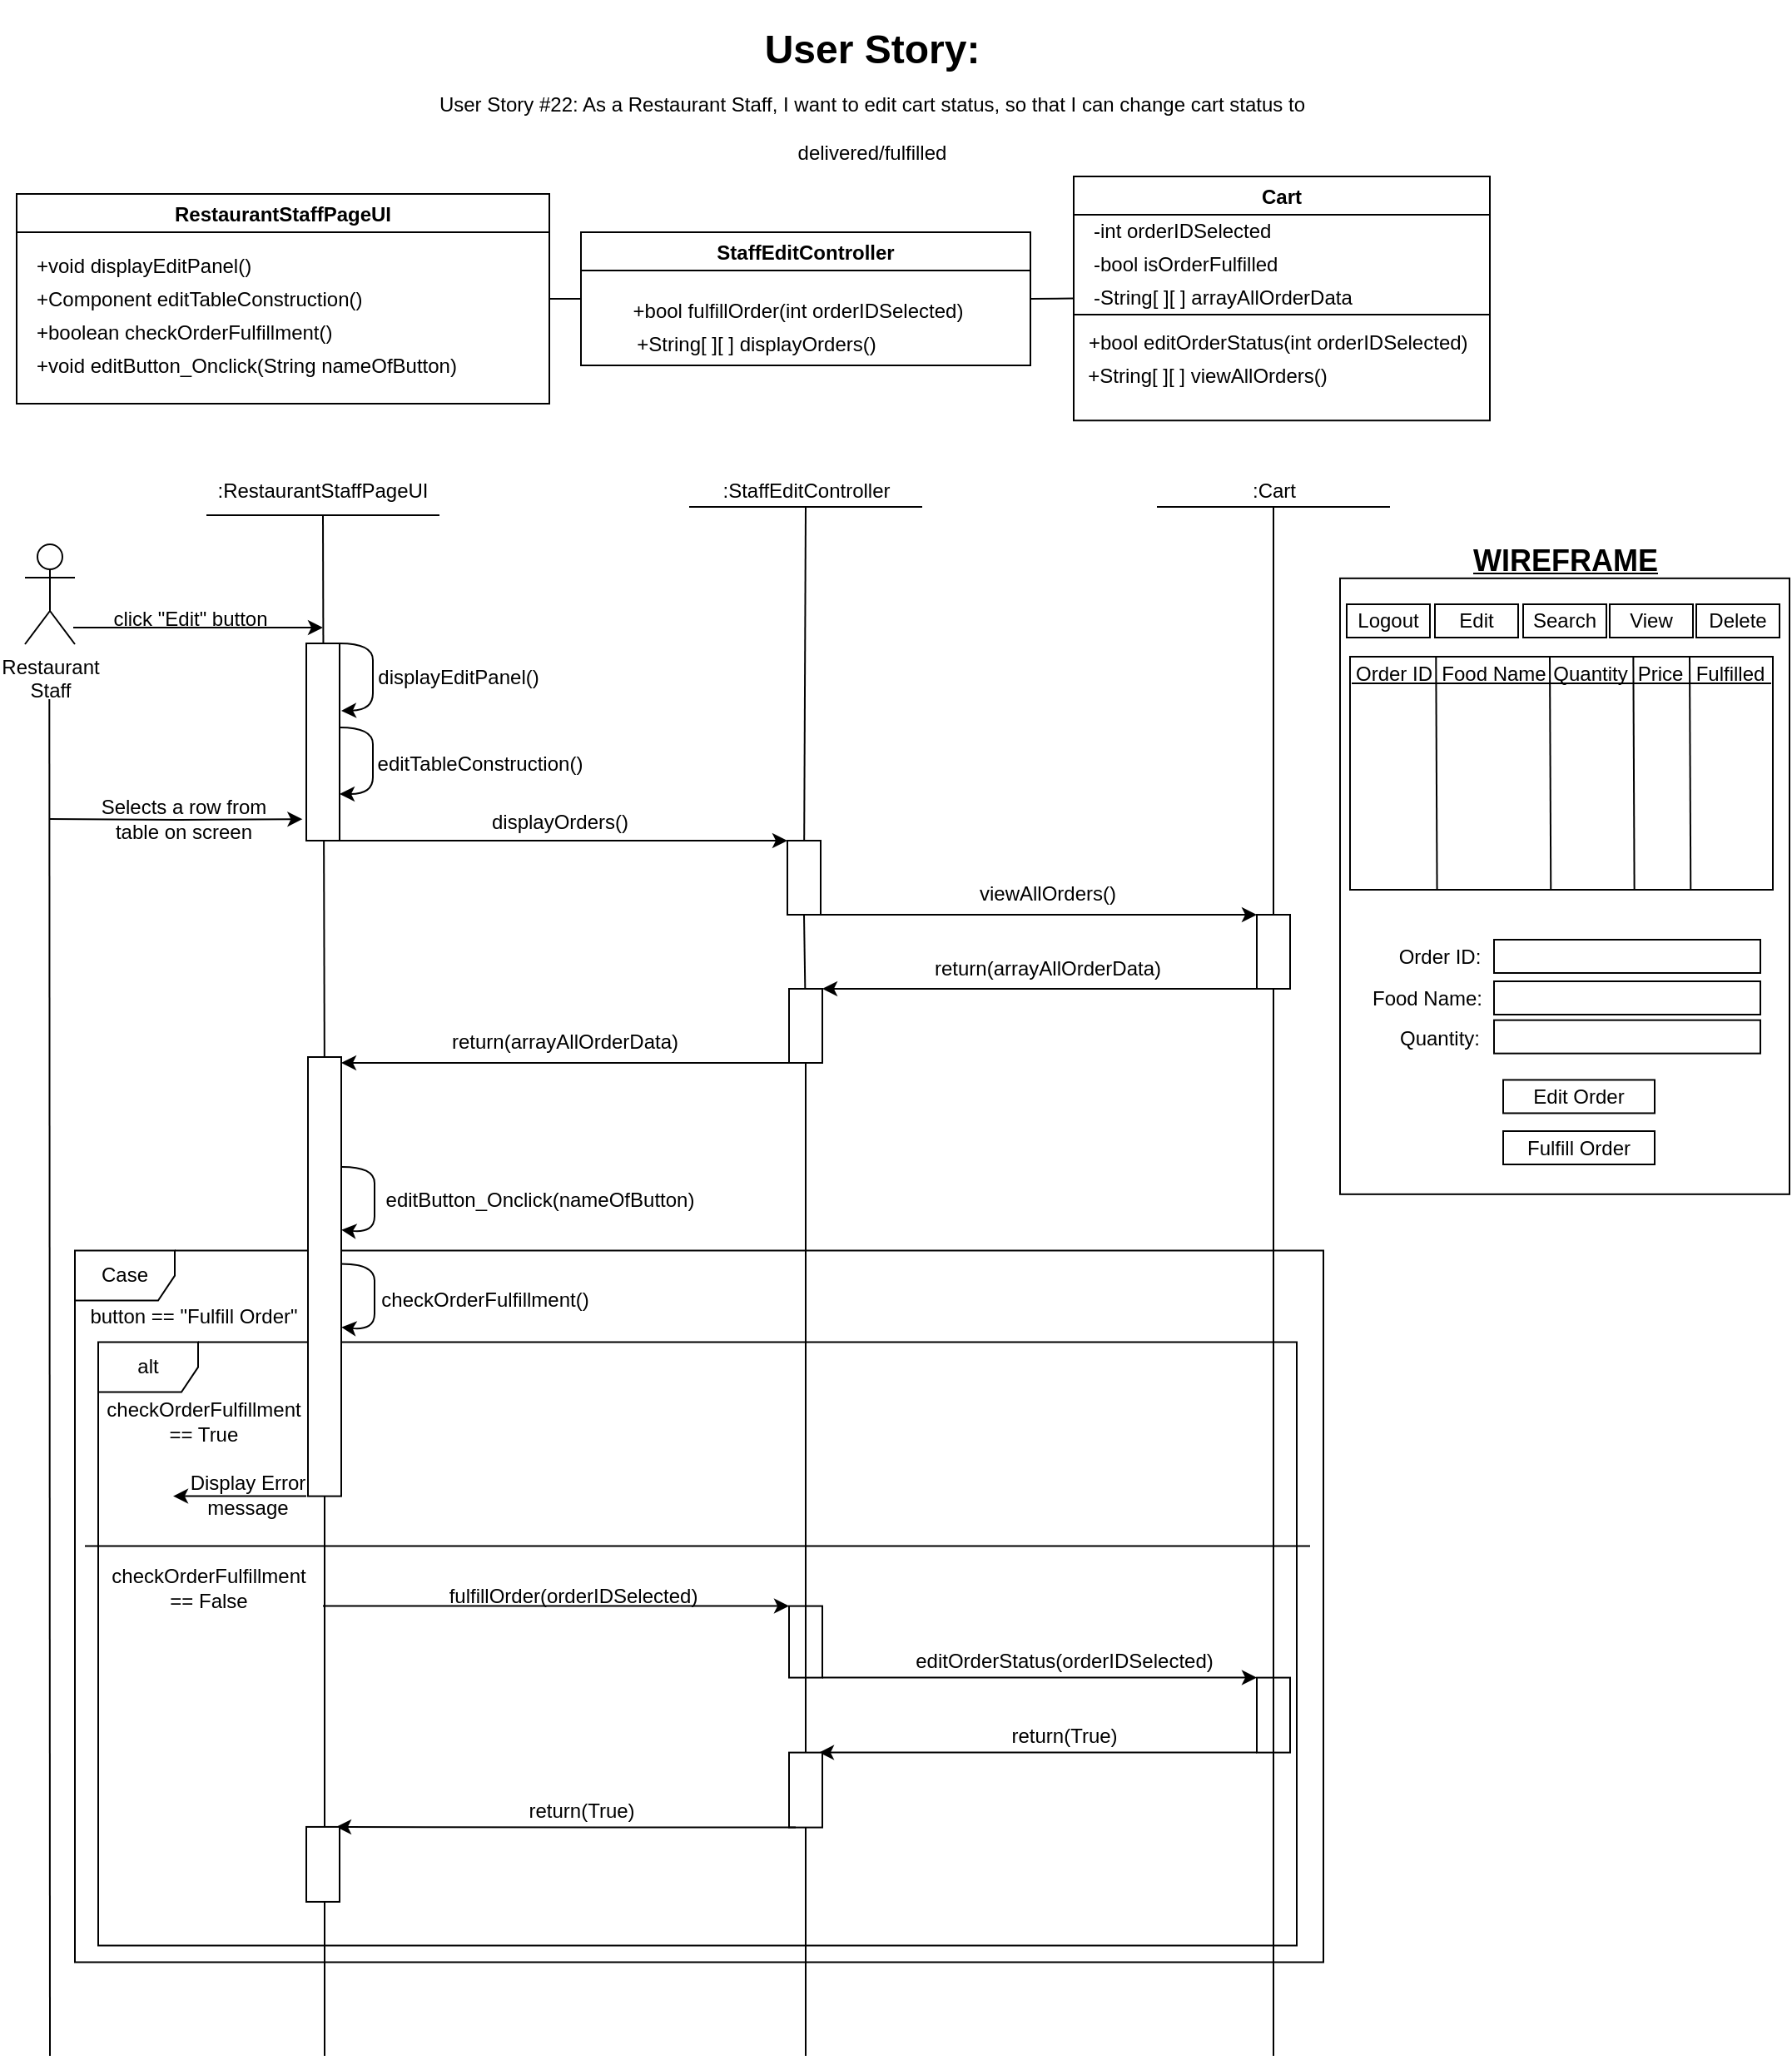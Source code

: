 <mxfile version="18.0.1" type="device"><diagram id="kgpKYQtTHZ0yAKxKKP6v" name="Page-1"><mxGraphModel dx="2440" dy="1864" grid="1" gridSize="10" guides="1" tooltips="1" connect="1" arrows="1" fold="1" page="1" pageScale="1" pageWidth="1100" pageHeight="850" math="0" shadow="0"><root><mxCell id="0"/><mxCell id="1" parent="0"/><mxCell id="2BbL8KafLuftjMRnLjkv-1" value="alt" style="shape=umlFrame;whiteSpace=wrap;html=1;" parent="1" vertex="1"><mxGeometry x="64" y="811.3" width="720" height="362.5" as="geometry"/></mxCell><mxCell id="zjGWkaBwXdOVX580WXJV-12" value="Case" style="shape=umlFrame;whiteSpace=wrap;html=1;" parent="1" vertex="1"><mxGeometry x="50" y="756.3" width="750" height="427.5" as="geometry"/></mxCell><mxCell id="jZgrcrFYeaZh8gr0yXMg-27" value="" style="endArrow=classic;html=1;rounded=0;entryX=0;entryY=0;entryDx=0;entryDy=0;" parent="1" edge="1"><mxGeometry width="50" height="50" relative="1" as="geometry"><mxPoint x="199" y="969.8" as="sourcePoint"/><mxPoint x="479" y="969.8" as="targetPoint"/></mxGeometry></mxCell><mxCell id="jZgrcrFYeaZh8gr0yXMg-58" value="" style="endArrow=none;html=1;rounded=0;fontSize=17;startArrow=none;" parent="1" edge="1"><mxGeometry width="50" height="50" relative="1" as="geometry"><mxPoint x="199.937" y="643.5" as="sourcePoint"/><mxPoint x="199" y="314.5" as="targetPoint"/></mxGeometry></mxCell><mxCell id="jZgrcrFYeaZh8gr0yXMg-41" value="" style="rounded=0;whiteSpace=wrap;html=1;" parent="1" vertex="1"><mxGeometry x="810" y="352.41" width="270" height="370" as="geometry"/></mxCell><mxCell id="jZgrcrFYeaZh8gr0yXMg-2" value="RestaurantStaffPageUI" style="swimlane;" parent="1" vertex="1"><mxGeometry x="15" y="121.5" width="320" height="126" as="geometry"/></mxCell><mxCell id="jZgrcrFYeaZh8gr0yXMg-3" value="+void displayEditPanel()" style="text;html=1;align=left;verticalAlign=middle;resizable=0;points=[];autosize=1;strokeColor=none;fillColor=none;" parent="jZgrcrFYeaZh8gr0yXMg-2" vertex="1"><mxGeometry x="10" y="33" width="140" height="20" as="geometry"/></mxCell><mxCell id="jZgrcrFYeaZh8gr0yXMg-5" value="+Component editTableConstruction()" style="text;html=1;align=left;verticalAlign=middle;resizable=0;points=[];autosize=1;strokeColor=none;fillColor=none;" parent="jZgrcrFYeaZh8gr0yXMg-2" vertex="1"><mxGeometry x="10" y="53" width="210" height="20" as="geometry"/></mxCell><mxCell id="jZgrcrFYeaZh8gr0yXMg-97" value="+boolean checkOrderFulfillment()" style="text;html=1;align=left;verticalAlign=middle;resizable=0;points=[];autosize=1;strokeColor=none;fillColor=none;" parent="jZgrcrFYeaZh8gr0yXMg-2" vertex="1"><mxGeometry x="10" y="73" width="190" height="20" as="geometry"/></mxCell><mxCell id="jZgrcrFYeaZh8gr0yXMg-98" value="+void editButton_Onclick(String nameOfButton)" style="text;html=1;align=left;verticalAlign=middle;resizable=0;points=[];autosize=1;strokeColor=none;fillColor=none;" parent="jZgrcrFYeaZh8gr0yXMg-2" vertex="1"><mxGeometry x="10" y="93" width="270" height="20" as="geometry"/></mxCell><mxCell id="jZgrcrFYeaZh8gr0yXMg-6" value="StaffEditController" style="swimlane;startSize=23;" parent="1" vertex="1"><mxGeometry x="354" y="144.5" width="270" height="80" as="geometry"/></mxCell><mxCell id="jZgrcrFYeaZh8gr0yXMg-7" value="&lt;div style=&quot;text-align: left&quot;&gt;&lt;span&gt;+bool fulfillOrder(int orderIDSelected&lt;/span&gt;&lt;span&gt;)&lt;/span&gt;&lt;/div&gt;" style="text;html=1;align=center;verticalAlign=middle;resizable=0;points=[];autosize=1;strokeColor=none;fillColor=none;" parent="jZgrcrFYeaZh8gr0yXMg-6" vertex="1"><mxGeometry x="25" y="37" width="210" height="20" as="geometry"/></mxCell><mxCell id="G-5F28xPVjNKE5SV6VTT-5" value="&lt;div style=&quot;text-align: left&quot;&gt;+String[ ][ ] displayOrders()&lt;/div&gt;" style="text;html=1;align=center;verticalAlign=middle;resizable=0;points=[];autosize=1;strokeColor=none;fillColor=none;" parent="jZgrcrFYeaZh8gr0yXMg-6" vertex="1"><mxGeometry x="25" y="57" width="160" height="20" as="geometry"/></mxCell><mxCell id="jZgrcrFYeaZh8gr0yXMg-8" value="Cart" style="swimlane;" parent="1" vertex="1"><mxGeometry x="650" y="111" width="250" height="146.62" as="geometry"/></mxCell><mxCell id="jZgrcrFYeaZh8gr0yXMg-9" value="-int orderIDSelected" style="text;html=1;align=left;verticalAlign=middle;resizable=0;points=[];autosize=1;strokeColor=none;fillColor=none;" parent="jZgrcrFYeaZh8gr0yXMg-8" vertex="1"><mxGeometry x="10" y="23" width="120" height="20" as="geometry"/></mxCell><mxCell id="jZgrcrFYeaZh8gr0yXMg-10" value="-bool isOrderFulfilled" style="text;html=1;align=left;verticalAlign=middle;resizable=0;points=[];autosize=1;strokeColor=none;fillColor=none;" parent="jZgrcrFYeaZh8gr0yXMg-8" vertex="1"><mxGeometry x="10" y="43" width="130" height="20" as="geometry"/></mxCell><mxCell id="jZgrcrFYeaZh8gr0yXMg-12" value="" style="endArrow=none;html=1;rounded=0;" parent="jZgrcrFYeaZh8gr0yXMg-8" edge="1"><mxGeometry width="50" height="50" relative="1" as="geometry"><mxPoint y="83" as="sourcePoint"/><mxPoint x="250" y="83" as="targetPoint"/></mxGeometry></mxCell><mxCell id="jZgrcrFYeaZh8gr0yXMg-13" value="&lt;div style=&quot;text-align: justify&quot;&gt;&lt;span&gt;+bool editOrderStatus(int orderIDSelected)&lt;/span&gt;&lt;/div&gt;" style="text;html=1;align=left;verticalAlign=middle;resizable=0;points=[];autosize=1;strokeColor=none;fillColor=none;" parent="jZgrcrFYeaZh8gr0yXMg-8" vertex="1"><mxGeometry x="7" y="90" width="240" height="20" as="geometry"/></mxCell><mxCell id="G-5F28xPVjNKE5SV6VTT-6" value="&lt;div style=&quot;text-align: left&quot;&gt;+String[ ][ ] viewAllOrders()&lt;/div&gt;" style="text;html=1;align=center;verticalAlign=middle;resizable=0;points=[];autosize=1;strokeColor=none;fillColor=none;" parent="jZgrcrFYeaZh8gr0yXMg-8" vertex="1"><mxGeometry y="110" width="160" height="20" as="geometry"/></mxCell><mxCell id="G-5F28xPVjNKE5SV6VTT-21" value="-String[ ][ ] arrayAllOrderData" style="text;html=1;align=left;verticalAlign=middle;resizable=0;points=[];autosize=1;strokeColor=none;fillColor=none;" parent="jZgrcrFYeaZh8gr0yXMg-8" vertex="1"><mxGeometry x="10" y="63" width="170" height="20" as="geometry"/></mxCell><mxCell id="jZgrcrFYeaZh8gr0yXMg-15" value="" style="endArrow=none;html=1;rounded=0;exitX=1;exitY=0.5;exitDx=0;exitDy=0;entryX=0;entryY=0.5;entryDx=0;entryDy=0;" parent="1" source="jZgrcrFYeaZh8gr0yXMg-2" target="jZgrcrFYeaZh8gr0yXMg-6" edge="1"><mxGeometry width="50" height="50" relative="1" as="geometry"><mxPoint x="559" y="414.5" as="sourcePoint"/><mxPoint x="609" y="364.5" as="targetPoint"/></mxGeometry></mxCell><mxCell id="jZgrcrFYeaZh8gr0yXMg-16" value="" style="endArrow=none;html=1;rounded=0;entryX=0;entryY=0.5;entryDx=0;entryDy=0;exitX=1;exitY=0.5;exitDx=0;exitDy=0;" parent="1" source="jZgrcrFYeaZh8gr0yXMg-6" target="jZgrcrFYeaZh8gr0yXMg-8" edge="1"><mxGeometry width="50" height="50" relative="1" as="geometry"><mxPoint x="559" y="234.5" as="sourcePoint"/><mxPoint x="559" y="264.5" as="targetPoint"/></mxGeometry></mxCell><mxCell id="jZgrcrFYeaZh8gr0yXMg-17" style="edgeStyle=orthogonalEdgeStyle;rounded=0;orthogonalLoop=1;jettySize=auto;html=1;" parent="1" edge="1"><mxGeometry relative="1" as="geometry"><mxPoint x="199" y="382" as="targetPoint"/><Array as="points"><mxPoint x="99" y="382"/><mxPoint x="99" y="382"/></Array><mxPoint x="49" y="382" as="sourcePoint"/></mxGeometry></mxCell><mxCell id="jZgrcrFYeaZh8gr0yXMg-18" value="Restaurant&lt;br&gt;Staff" style="shape=umlActor;verticalLabelPosition=bottom;verticalAlign=top;html=1;outlineConnect=0;" parent="1" vertex="1"><mxGeometry x="20" y="332" width="30" height="60" as="geometry"/></mxCell><mxCell id="jZgrcrFYeaZh8gr0yXMg-19" value=":RestaurantStaffPageUI" style="text;html=1;strokeColor=none;fillColor=none;align=center;verticalAlign=middle;whiteSpace=wrap;rounded=0;" parent="1" vertex="1"><mxGeometry x="169" y="284.5" width="60" height="30" as="geometry"/></mxCell><mxCell id="jZgrcrFYeaZh8gr0yXMg-20" value=":StaffEditController" style="text;html=1;align=center;verticalAlign=middle;resizable=0;points=[];autosize=1;strokeColor=none;fillColor=none;" parent="1" vertex="1"><mxGeometry x="429" y="289.5" width="120" height="20" as="geometry"/></mxCell><mxCell id="jZgrcrFYeaZh8gr0yXMg-21" value=":Cart" style="text;html=1;align=center;verticalAlign=middle;resizable=0;points=[];autosize=1;strokeColor=none;fillColor=none;" parent="1" vertex="1"><mxGeometry x="750" y="289.5" width="40" height="20" as="geometry"/></mxCell><mxCell id="jZgrcrFYeaZh8gr0yXMg-22" value="" style="endArrow=none;html=1;rounded=0;" parent="1" edge="1"><mxGeometry width="50" height="50" relative="1" as="geometry"><mxPoint x="129" y="314.5" as="sourcePoint"/><mxPoint x="269.0" y="314.5" as="targetPoint"/></mxGeometry></mxCell><mxCell id="jZgrcrFYeaZh8gr0yXMg-23" value="" style="endArrow=none;html=1;rounded=0;" parent="1" edge="1"><mxGeometry width="50" height="50" relative="1" as="geometry"><mxPoint x="419.0" y="309.5" as="sourcePoint"/><mxPoint x="559" y="309.5" as="targetPoint"/></mxGeometry></mxCell><mxCell id="jZgrcrFYeaZh8gr0yXMg-24" value="" style="endArrow=none;html=1;rounded=0;" parent="1" edge="1"><mxGeometry width="50" height="50" relative="1" as="geometry"><mxPoint x="700" y="309.5" as="sourcePoint"/><mxPoint x="840" y="309.5" as="targetPoint"/></mxGeometry></mxCell><mxCell id="jZgrcrFYeaZh8gr0yXMg-25" value="" style="curved=1;endArrow=classic;html=1;rounded=0;exitX=1;exitY=0.25;exitDx=0;exitDy=0;" parent="1" source="jZgrcrFYeaZh8gr0yXMg-60" edge="1"><mxGeometry width="50" height="50" relative="1" as="geometry"><mxPoint x="210" y="765.8" as="sourcePoint"/><mxPoint x="210" y="743.8" as="targetPoint"/><Array as="points"><mxPoint x="230" y="705.8"/><mxPoint x="230" y="725.8"/><mxPoint x="230" y="745.8"/></Array></mxGeometry></mxCell><mxCell id="jZgrcrFYeaZh8gr0yXMg-26" value="&lt;span style=&quot;text-align: left&quot;&gt;editButton_Onclick(nameOfButton)&lt;/span&gt;" style="text;html=1;align=center;verticalAlign=middle;resizable=0;points=[];autosize=1;strokeColor=none;fillColor=none;" parent="1" vertex="1"><mxGeometry x="229" y="715.8" width="200" height="20" as="geometry"/></mxCell><mxCell id="jZgrcrFYeaZh8gr0yXMg-28" value="fulfillOrder(orderIDSelected)" style="text;html=1;align=center;verticalAlign=middle;resizable=0;points=[];autosize=1;strokeColor=none;fillColor=none;" parent="1" vertex="1"><mxGeometry x="269" y="953.8" width="160" height="20" as="geometry"/></mxCell><mxCell id="jZgrcrFYeaZh8gr0yXMg-29" style="edgeStyle=orthogonalEdgeStyle;rounded=0;orthogonalLoop=1;jettySize=auto;html=1;exitX=1;exitY=1;exitDx=0;exitDy=0;entryX=0;entryY=0;entryDx=0;entryDy=0;" parent="1" source="jZgrcrFYeaZh8gr0yXMg-57" target="jZgrcrFYeaZh8gr0yXMg-53" edge="1"><mxGeometry relative="1" as="geometry"><Array as="points"><mxPoint x="713" y="1012.8"/><mxPoint x="713" y="1012.8"/></Array><mxPoint x="499" y="1017.8" as="sourcePoint"/></mxGeometry></mxCell><mxCell id="jZgrcrFYeaZh8gr0yXMg-30" value="" style="endArrow=none;html=1;rounded=0;startArrow=none;entryX=0.5;entryY=1;entryDx=0;entryDy=0;entryPerimeter=0;" parent="1" source="G-5F28xPVjNKE5SV6VTT-1" target="jZgrcrFYeaZh8gr0yXMg-20" edge="1"><mxGeometry width="50" height="50" relative="1" as="geometry"><mxPoint x="489" y="987" as="sourcePoint"/><mxPoint x="487" y="304.5" as="targetPoint"/></mxGeometry></mxCell><mxCell id="jZgrcrFYeaZh8gr0yXMg-31" value="editOrderStatus(orderIDSelected)" style="text;html=1;align=center;verticalAlign=middle;resizable=0;points=[];autosize=1;strokeColor=none;fillColor=none;" parent="1" vertex="1"><mxGeometry x="549" y="992.8" width="190" height="20" as="geometry"/></mxCell><mxCell id="jZgrcrFYeaZh8gr0yXMg-34" value="" style="endArrow=none;html=1;rounded=0;entryX=0.5;entryY=0.982;entryDx=0;entryDy=0;entryPerimeter=0;startArrow=none;" parent="1" source="G-5F28xPVjNKE5SV6VTT-10" target="jZgrcrFYeaZh8gr0yXMg-21" edge="1"><mxGeometry width="50" height="50" relative="1" as="geometry"><mxPoint x="770" y="1150" as="sourcePoint"/><mxPoint x="770" y="314.5" as="targetPoint"/></mxGeometry></mxCell><mxCell id="jZgrcrFYeaZh8gr0yXMg-42" value="Logout" style="rounded=0;whiteSpace=wrap;html=1;" parent="1" vertex="1"><mxGeometry x="814" y="368" width="50" height="20" as="geometry"/></mxCell><mxCell id="jZgrcrFYeaZh8gr0yXMg-43" value="Edit" style="rounded=0;whiteSpace=wrap;html=1;" parent="1" vertex="1"><mxGeometry x="867" y="368" width="50" height="20" as="geometry"/></mxCell><mxCell id="jZgrcrFYeaZh8gr0yXMg-44" value="Search" style="rounded=0;whiteSpace=wrap;html=1;" parent="1" vertex="1"><mxGeometry x="920" y="368" width="50" height="20" as="geometry"/></mxCell><mxCell id="jZgrcrFYeaZh8gr0yXMg-45" value="View" style="rounded=0;whiteSpace=wrap;html=1;" parent="1" vertex="1"><mxGeometry x="972" y="368" width="50" height="20" as="geometry"/></mxCell><mxCell id="jZgrcrFYeaZh8gr0yXMg-46" value="Delete" style="rounded=0;whiteSpace=wrap;html=1;" parent="1" vertex="1"><mxGeometry x="1024" y="368" width="50" height="20" as="geometry"/></mxCell><mxCell id="jZgrcrFYeaZh8gr0yXMg-47" value="Order ID:" style="text;html=1;strokeColor=none;fillColor=none;align=center;verticalAlign=middle;whiteSpace=wrap;rounded=0;" parent="1" vertex="1"><mxGeometry x="839.5" y="564.5" width="60" height="30" as="geometry"/></mxCell><mxCell id="jZgrcrFYeaZh8gr0yXMg-48" value="Food Name:" style="text;html=1;strokeColor=none;fillColor=none;align=center;verticalAlign=middle;whiteSpace=wrap;rounded=0;" parent="1" vertex="1"><mxGeometry x="825.25" y="589.5" width="74.5" height="30" as="geometry"/></mxCell><mxCell id="jZgrcrFYeaZh8gr0yXMg-49" value="" style="rounded=0;whiteSpace=wrap;html=1;" parent="1" vertex="1"><mxGeometry x="902.5" y="569.5" width="160" height="20" as="geometry"/></mxCell><mxCell id="jZgrcrFYeaZh8gr0yXMg-50" value="" style="rounded=0;whiteSpace=wrap;html=1;" parent="1" vertex="1"><mxGeometry x="902.5" y="594.5" width="160" height="20" as="geometry"/></mxCell><mxCell id="jZgrcrFYeaZh8gr0yXMg-51" value="Edit Order" style="rounded=0;whiteSpace=wrap;html=1;" parent="1" vertex="1"><mxGeometry x="908" y="653.73" width="91" height="20" as="geometry"/></mxCell><mxCell id="jZgrcrFYeaZh8gr0yXMg-52" value="&lt;b&gt;&lt;u&gt;&lt;font style=&quot;font-size: 18px&quot;&gt;WIREFRAME&lt;/font&gt;&lt;/u&gt;&lt;/b&gt;" style="text;html=1;align=center;verticalAlign=middle;resizable=0;points=[];autosize=1;strokeColor=none;fillColor=none;" parent="1" vertex="1"><mxGeometry x="880" y="332" width="130" height="20" as="geometry"/></mxCell><mxCell id="jZgrcrFYeaZh8gr0yXMg-102" style="edgeStyle=orthogonalEdgeStyle;rounded=0;orthogonalLoop=1;jettySize=auto;html=1;exitX=0;exitY=1;exitDx=0;exitDy=0;entryX=0.5;entryY=0;entryDx=0;entryDy=0;fontSize=12;" parent="1" source="jZgrcrFYeaZh8gr0yXMg-53" edge="1"><mxGeometry relative="1" as="geometry"><mxPoint x="797" y="1057.8" as="sourcePoint"/><mxPoint x="497" y="1057.8" as="targetPoint"/><Array as="points"><mxPoint x="699" y="1058.3"/><mxPoint x="699" y="1058.3"/></Array></mxGeometry></mxCell><mxCell id="jZgrcrFYeaZh8gr0yXMg-53" value="" style="rounded=0;whiteSpace=wrap;html=1;" parent="1" vertex="1"><mxGeometry x="760" y="1012.8" width="20" height="45" as="geometry"/></mxCell><mxCell id="jZgrcrFYeaZh8gr0yXMg-54" value="click &quot;Edit&quot; button" style="text;html=1;align=center;verticalAlign=middle;resizable=0;points=[];autosize=1;strokeColor=none;fillColor=none;" parent="1" vertex="1"><mxGeometry x="64" y="367" width="110" height="20" as="geometry"/></mxCell><mxCell id="jZgrcrFYeaZh8gr0yXMg-63" value="" style="curved=1;endArrow=classic;html=1;rounded=0;exitX=1;exitY=0;exitDx=0;exitDy=0;" parent="1" source="jZgrcrFYeaZh8gr0yXMg-64" edge="1"><mxGeometry width="50" height="50" relative="1" as="geometry"><mxPoint x="209" y="451.5" as="sourcePoint"/><mxPoint x="210" y="432" as="targetPoint"/><Array as="points"><mxPoint x="229" y="391.5"/><mxPoint x="229" y="411.5"/><mxPoint x="229" y="431.5"/></Array></mxGeometry></mxCell><mxCell id="jZgrcrFYeaZh8gr0yXMg-64" value="" style="rounded=0;whiteSpace=wrap;html=1;" parent="1" vertex="1"><mxGeometry x="189" y="391.5" width="20" height="118.5" as="geometry"/></mxCell><mxCell id="jZgrcrFYeaZh8gr0yXMg-65" value="&lt;span style=&quot;font-size: 12px&quot;&gt;displayEditPanel()&lt;/span&gt;" style="text;html=1;align=center;verticalAlign=middle;resizable=0;points=[];autosize=1;strokeColor=none;fillColor=none;fontSize=16;" parent="1" vertex="1"><mxGeometry x="225" y="394.5" width="110" height="30" as="geometry"/></mxCell><mxCell id="jZgrcrFYeaZh8gr0yXMg-84" value="" style="rounded=0;whiteSpace=wrap;html=1;" parent="1" vertex="1"><mxGeometry x="816" y="399.5" width="254" height="140" as="geometry"/></mxCell><mxCell id="jZgrcrFYeaZh8gr0yXMg-81" value="Quantity:" style="text;html=1;strokeColor=none;fillColor=none;align=center;verticalAlign=middle;whiteSpace=wrap;rounded=0;" parent="1" vertex="1"><mxGeometry x="832.5" y="614.5" width="74" height="28.33" as="geometry"/></mxCell><mxCell id="jZgrcrFYeaZh8gr0yXMg-82" value="" style="rounded=0;whiteSpace=wrap;html=1;" parent="1" vertex="1"><mxGeometry x="902.5" y="617.83" width="160" height="20" as="geometry"/></mxCell><mxCell id="jZgrcrFYeaZh8gr0yXMg-83" value="Fulfill Order" style="rounded=0;whiteSpace=wrap;html=1;" parent="1" vertex="1"><mxGeometry x="908" y="684.5" width="91" height="20" as="geometry"/></mxCell><mxCell id="jZgrcrFYeaZh8gr0yXMg-85" value="Order ID" style="text;html=1;align=center;verticalAlign=middle;resizable=0;points=[];autosize=1;strokeColor=none;fillColor=none;" parent="1" vertex="1"><mxGeometry x="812" y="399.5" width="60" height="20" as="geometry"/></mxCell><mxCell id="jZgrcrFYeaZh8gr0yXMg-86" value="Food Name" style="text;html=1;align=center;verticalAlign=middle;resizable=0;points=[];autosize=1;strokeColor=none;fillColor=none;" parent="1" vertex="1"><mxGeometry x="862" y="399.5" width="80" height="20" as="geometry"/></mxCell><mxCell id="jZgrcrFYeaZh8gr0yXMg-87" value="Quantity" style="text;html=1;align=center;verticalAlign=middle;resizable=0;points=[];autosize=1;strokeColor=none;fillColor=none;" parent="1" vertex="1"><mxGeometry x="930" y="399.5" width="60" height="20" as="geometry"/></mxCell><mxCell id="jZgrcrFYeaZh8gr0yXMg-88" value="Price" style="text;html=1;align=center;verticalAlign=middle;resizable=0;points=[];autosize=1;strokeColor=none;fillColor=none;" parent="1" vertex="1"><mxGeometry x="982" y="399.5" width="40" height="20" as="geometry"/></mxCell><mxCell id="jZgrcrFYeaZh8gr0yXMg-89" value="Fulfilled" style="text;html=1;align=center;verticalAlign=middle;resizable=0;points=[];autosize=1;strokeColor=none;fillColor=none;" parent="1" vertex="1"><mxGeometry x="1014" y="399.5" width="60" height="20" as="geometry"/></mxCell><mxCell id="jZgrcrFYeaZh8gr0yXMg-90" value="" style="endArrow=none;html=1;rounded=0;entryX=0.033;entryY=-0.067;entryDx=0;entryDy=0;entryPerimeter=0;exitX=0.194;exitY=0.99;exitDx=0;exitDy=0;exitPerimeter=0;" parent="1" edge="1"><mxGeometry width="50" height="50" relative="1" as="geometry"><mxPoint x="868.276" y="539.1" as="sourcePoint"/><mxPoint x="867.64" y="399.16" as="targetPoint"/></mxGeometry></mxCell><mxCell id="jZgrcrFYeaZh8gr0yXMg-91" value="" style="endArrow=none;html=1;rounded=0;entryX=0.033;entryY=-0.067;entryDx=0;entryDy=0;entryPerimeter=0;exitX=0.194;exitY=0.99;exitDx=0;exitDy=0;exitPerimeter=0;" parent="1" edge="1"><mxGeometry width="50" height="50" relative="1" as="geometry"><mxPoint x="936.636" y="539.44" as="sourcePoint"/><mxPoint x="936" y="399.5" as="targetPoint"/></mxGeometry></mxCell><mxCell id="jZgrcrFYeaZh8gr0yXMg-92" value="" style="endArrow=none;html=1;rounded=0;entryX=0.033;entryY=-0.067;entryDx=0;entryDy=0;entryPerimeter=0;exitX=0.194;exitY=0.99;exitDx=0;exitDy=0;exitPerimeter=0;" parent="1" edge="1"><mxGeometry width="50" height="50" relative="1" as="geometry"><mxPoint x="986.816" y="539.94" as="sourcePoint"/><mxPoint x="986.18" y="400" as="targetPoint"/></mxGeometry></mxCell><mxCell id="jZgrcrFYeaZh8gr0yXMg-93" value="" style="endArrow=none;html=1;rounded=0;entryX=0.033;entryY=-0.067;entryDx=0;entryDy=0;entryPerimeter=0;exitX=0.194;exitY=0.99;exitDx=0;exitDy=0;exitPerimeter=0;" parent="1" edge="1"><mxGeometry width="50" height="50" relative="1" as="geometry"><mxPoint x="1020.636" y="539.5" as="sourcePoint"/><mxPoint x="1020" y="399.56" as="targetPoint"/></mxGeometry></mxCell><mxCell id="jZgrcrFYeaZh8gr0yXMg-94" value="" style="endArrow=none;html=1;rounded=0;exitX=0.194;exitY=0.99;exitDx=0;exitDy=0;exitPerimeter=0;" parent="1" edge="1"><mxGeometry width="50" height="50" relative="1" as="geometry"><mxPoint x="816.996" y="415.5" as="sourcePoint"/><mxPoint x="1069" y="415.5" as="targetPoint"/></mxGeometry></mxCell><mxCell id="jZgrcrFYeaZh8gr0yXMg-99" value="&lt;h1&gt;User Story:&lt;br&gt;&lt;font style=&quot;font-size: 12px ; font-weight: normal&quot;&gt;User Story #22: As a Restaurant Staff, I want to edit cart status, so that I can change cart status to delivered/fulfilled&lt;/font&gt;&lt;/h1&gt;" style="text;html=1;strokeColor=none;fillColor=none;spacing=5;spacingTop=-20;whiteSpace=wrap;overflow=hidden;rounded=0;align=center;" parent="1" vertex="1"><mxGeometry x="239" y="15" width="580" height="100" as="geometry"/></mxCell><mxCell id="jZgrcrFYeaZh8gr0yXMg-100" value="" style="rounded=0;whiteSpace=wrap;html=1;" parent="1" vertex="1"><mxGeometry x="479" y="1057.8" width="20" height="45" as="geometry"/></mxCell><mxCell id="jZgrcrFYeaZh8gr0yXMg-101" value="" style="endArrow=none;html=1;rounded=0;startArrow=none;entryX=0.5;entryY=1;entryDx=0;entryDy=0;entryPerimeter=0;" parent="1" target="jZgrcrFYeaZh8gr0yXMg-100" edge="1"><mxGeometry width="50" height="50" relative="1" as="geometry"><mxPoint x="489" y="1240" as="sourcePoint"/><mxPoint x="488" y="433.3" as="targetPoint"/></mxGeometry></mxCell><mxCell id="jZgrcrFYeaZh8gr0yXMg-103" value="return(True)" style="text;html=1;align=center;verticalAlign=middle;resizable=0;points=[];autosize=1;strokeColor=none;fillColor=none;fontSize=12;" parent="1" vertex="1"><mxGeometry x="604" y="1038.13" width="80" height="20" as="geometry"/></mxCell><mxCell id="jZgrcrFYeaZh8gr0yXMg-104" style="edgeStyle=orthogonalEdgeStyle;rounded=0;orthogonalLoop=1;jettySize=auto;html=1;entryX=0.5;entryY=0;entryDx=0;entryDy=0;fontSize=12;" parent="1" edge="1"><mxGeometry relative="1" as="geometry"><mxPoint x="483" y="1102.8" as="sourcePoint"/><mxPoint x="207" y="1102.47" as="targetPoint"/><Array as="points"><mxPoint x="363" y="1102.47"/><mxPoint x="363" y="1102.47"/></Array></mxGeometry></mxCell><mxCell id="jZgrcrFYeaZh8gr0yXMg-106" value="return(True)" style="text;html=1;align=center;verticalAlign=middle;resizable=0;points=[];autosize=1;strokeColor=none;fillColor=none;fontSize=12;" parent="1" vertex="1"><mxGeometry x="314" y="1082.8" width="80" height="20" as="geometry"/></mxCell><mxCell id="zjGWkaBwXdOVX580WXJV-2" value="" style="curved=1;endArrow=classic;html=1;rounded=0;entryX=1;entryY=1;entryDx=0;entryDy=0;exitX=1;exitY=0;exitDx=0;exitDy=0;" parent="1" edge="1"><mxGeometry width="50" height="50" relative="1" as="geometry"><mxPoint x="209" y="442" as="sourcePoint"/><mxPoint x="209" y="482" as="targetPoint"/><Array as="points"><mxPoint x="229" y="442"/><mxPoint x="229" y="462"/><mxPoint x="229" y="482"/></Array></mxGeometry></mxCell><mxCell id="zjGWkaBwXdOVX580WXJV-4" value="&lt;span style=&quot;font-size: 12px&quot;&gt;editTableConstruction()&lt;/span&gt;" style="text;html=1;align=center;verticalAlign=middle;resizable=0;points=[];autosize=1;strokeColor=none;fillColor=none;fontSize=16;" parent="1" vertex="1"><mxGeometry x="223" y="447" width="140" height="30" as="geometry"/></mxCell><mxCell id="zjGWkaBwXdOVX580WXJV-5" style="edgeStyle=orthogonalEdgeStyle;rounded=0;orthogonalLoop=1;jettySize=auto;html=1;entryX=-0.115;entryY=0.891;entryDx=0;entryDy=0;entryPerimeter=0;" parent="1" target="jZgrcrFYeaZh8gr0yXMg-64" edge="1"><mxGeometry relative="1" as="geometry"><mxPoint x="180" y="497" as="targetPoint"/><Array as="points"/><mxPoint x="35" y="497" as="sourcePoint"/></mxGeometry></mxCell><mxCell id="zjGWkaBwXdOVX580WXJV-6" value="Selects a row from&lt;br&gt;table on screen" style="text;html=1;align=center;verticalAlign=middle;resizable=0;points=[];autosize=1;strokeColor=none;fillColor=none;" parent="1" vertex="1"><mxGeometry x="60" y="482" width="110" height="30" as="geometry"/></mxCell><mxCell id="zjGWkaBwXdOVX580WXJV-7" value="" style="endArrow=none;html=1;rounded=0;" parent="1" edge="1"><mxGeometry width="50" height="50" relative="1" as="geometry"><mxPoint x="35" y="1240" as="sourcePoint"/><mxPoint x="34.66" y="425" as="targetPoint"/></mxGeometry></mxCell><mxCell id="zjGWkaBwXdOVX580WXJV-13" value="button == &quot;Fulfill Order&quot;" style="text;html=1;strokeColor=none;fillColor=none;align=center;verticalAlign=middle;whiteSpace=wrap;rounded=0;" parent="1" vertex="1"><mxGeometry x="54" y="781.3" width="135" height="30" as="geometry"/></mxCell><mxCell id="xUBkLFhWbJNVIBObed2i-2" value="" style="curved=1;endArrow=classic;html=1;rounded=0;exitX=1;exitY=0;exitDx=0;exitDy=0;" parent="1" edge="1"><mxGeometry width="50" height="50" relative="1" as="geometry"><mxPoint x="210" y="764.3" as="sourcePoint"/><mxPoint x="210" y="802.3" as="targetPoint"/><Array as="points"><mxPoint x="230" y="764.3"/><mxPoint x="230" y="784.3"/><mxPoint x="230" y="804.3"/></Array></mxGeometry></mxCell><mxCell id="xUBkLFhWbJNVIBObed2i-3" value="&lt;span style=&quot;text-align: left&quot;&gt;checkOrderFulfillment()&lt;/span&gt;" style="text;html=1;align=center;verticalAlign=middle;resizable=0;points=[];autosize=1;strokeColor=none;fillColor=none;" parent="1" vertex="1"><mxGeometry x="226" y="775.97" width="140" height="20" as="geometry"/></mxCell><mxCell id="2BbL8KafLuftjMRnLjkv-2" value="checkOrderFulfillment&lt;br&gt;== True" style="text;html=1;strokeColor=none;fillColor=none;align=center;verticalAlign=middle;whiteSpace=wrap;rounded=0;" parent="1" vertex="1"><mxGeometry x="60" y="843.8" width="135" height="30" as="geometry"/></mxCell><mxCell id="2BbL8KafLuftjMRnLjkv-3" value="checkOrderFulfillment&lt;br&gt;== False" style="text;html=1;strokeColor=none;fillColor=none;align=center;verticalAlign=middle;whiteSpace=wrap;rounded=0;" parent="1" vertex="1"><mxGeometry x="63" y="943.8" width="135" height="30" as="geometry"/></mxCell><mxCell id="2BbL8KafLuftjMRnLjkv-6" value="" style="endArrow=none;html=1;rounded=0;" parent="1" edge="1"><mxGeometry width="50" height="50" relative="1" as="geometry"><mxPoint x="56" y="933.8" as="sourcePoint"/><mxPoint x="792" y="933.8" as="targetPoint"/></mxGeometry></mxCell><mxCell id="2BbL8KafLuftjMRnLjkv-9" value="" style="endArrow=classic;html=1;rounded=0;" parent="1" edge="1"><mxGeometry width="50" height="50" relative="1" as="geometry"><mxPoint x="189" y="903.8" as="sourcePoint"/><mxPoint x="109" y="903.8" as="targetPoint"/></mxGeometry></mxCell><mxCell id="2BbL8KafLuftjMRnLjkv-10" value="Display Error&lt;br&gt;message" style="text;html=1;strokeColor=none;fillColor=none;align=center;verticalAlign=middle;whiteSpace=wrap;rounded=0;" parent="1" vertex="1"><mxGeometry x="114" y="888.3" width="80" height="30" as="geometry"/></mxCell><mxCell id="G-5F28xPVjNKE5SV6VTT-3" value="" style="endArrow=classic;html=1;rounded=0;exitX=1;exitY=1;exitDx=0;exitDy=0;entryX=0;entryY=0;entryDx=0;entryDy=0;" parent="1" source="jZgrcrFYeaZh8gr0yXMg-64" target="G-5F28xPVjNKE5SV6VTT-1" edge="1"><mxGeometry width="50" height="50" relative="1" as="geometry"><mxPoint x="520" y="550" as="sourcePoint"/><mxPoint x="570" y="500" as="targetPoint"/></mxGeometry></mxCell><mxCell id="G-5F28xPVjNKE5SV6VTT-1" value="" style="rounded=0;whiteSpace=wrap;html=1;" parent="1" vertex="1"><mxGeometry x="478" y="510.0" width="20" height="44.5" as="geometry"/></mxCell><mxCell id="G-5F28xPVjNKE5SV6VTT-4" value="" style="endArrow=none;html=1;rounded=0;startArrow=none;entryX=0.5;entryY=1;entryDx=0;entryDy=0;entryPerimeter=0;" parent="1" source="G-5F28xPVjNKE5SV6VTT-13" target="G-5F28xPVjNKE5SV6VTT-1" edge="1"><mxGeometry width="50" height="50" relative="1" as="geometry"><mxPoint x="489" y="959" as="sourcePoint"/><mxPoint x="489" y="309.5" as="targetPoint"/></mxGeometry></mxCell><mxCell id="G-5F28xPVjNKE5SV6VTT-7" value="&lt;span style=&quot;font-size: 12px&quot;&gt;displayOrders()&lt;/span&gt;" style="text;html=1;align=center;verticalAlign=middle;resizable=0;points=[];autosize=1;strokeColor=none;fillColor=none;fontSize=16;" parent="1" vertex="1"><mxGeometry x="291" y="482" width="100" height="30" as="geometry"/></mxCell><mxCell id="G-5F28xPVjNKE5SV6VTT-9" value="" style="endArrow=classic;html=1;rounded=0;entryX=0;entryY=0;entryDx=0;entryDy=0;exitX=1;exitY=1;exitDx=0;exitDy=0;" parent="1" source="G-5F28xPVjNKE5SV6VTT-1" target="G-5F28xPVjNKE5SV6VTT-10" edge="1"><mxGeometry width="50" height="50" relative="1" as="geometry"><mxPoint x="560" y="560" as="sourcePoint"/><mxPoint x="852" y="540" as="targetPoint"/></mxGeometry></mxCell><mxCell id="G-5F28xPVjNKE5SV6VTT-11" value="&lt;span style=&quot;font-size: 12px&quot;&gt;viewAllOrders()&lt;/span&gt;" style="text;html=1;align=center;verticalAlign=middle;resizable=0;points=[];autosize=1;strokeColor=none;fillColor=none;fontSize=16;" parent="1" vertex="1"><mxGeometry x="584" y="524.5" width="100" height="30" as="geometry"/></mxCell><mxCell id="G-5F28xPVjNKE5SV6VTT-10" value="" style="rounded=0;whiteSpace=wrap;html=1;" parent="1" vertex="1"><mxGeometry x="760" y="554.5" width="20" height="44.5" as="geometry"/></mxCell><mxCell id="G-5F28xPVjNKE5SV6VTT-12" value="" style="endArrow=none;html=1;rounded=0;entryX=0.5;entryY=1;entryDx=0;entryDy=0;" parent="1" target="G-5F28xPVjNKE5SV6VTT-10" edge="1"><mxGeometry width="50" height="50" relative="1" as="geometry"><mxPoint x="770" y="1240" as="sourcePoint"/><mxPoint x="770" y="739.999" as="targetPoint"/></mxGeometry></mxCell><mxCell id="jZgrcrFYeaZh8gr0yXMg-57" value="" style="rounded=0;whiteSpace=wrap;html=1;" parent="1" vertex="1"><mxGeometry x="479" y="969.8" width="20" height="43" as="geometry"/></mxCell><mxCell id="G-5F28xPVjNKE5SV6VTT-13" value="" style="rounded=0;whiteSpace=wrap;html=1;" parent="1" vertex="1"><mxGeometry x="479" y="599" width="20" height="44.5" as="geometry"/></mxCell><mxCell id="G-5F28xPVjNKE5SV6VTT-14" value="" style="endArrow=none;html=1;rounded=0;startArrow=none;entryX=0.5;entryY=1;entryDx=0;entryDy=0;entryPerimeter=0;" parent="1" source="jZgrcrFYeaZh8gr0yXMg-100" target="G-5F28xPVjNKE5SV6VTT-13" edge="1"><mxGeometry width="50" height="50" relative="1" as="geometry"><mxPoint x="488.96" y="1100.8" as="sourcePoint"/><mxPoint x="488" y="554.5" as="targetPoint"/></mxGeometry></mxCell><mxCell id="G-5F28xPVjNKE5SV6VTT-15" value="" style="endArrow=classic;html=1;rounded=0;exitX=0;exitY=1;exitDx=0;exitDy=0;entryX=1;entryY=0;entryDx=0;entryDy=0;" parent="1" source="G-5F28xPVjNKE5SV6VTT-10" target="G-5F28xPVjNKE5SV6VTT-13" edge="1"><mxGeometry width="50" height="50" relative="1" as="geometry"><mxPoint x="360" y="800" as="sourcePoint"/><mxPoint x="500" y="600" as="targetPoint"/></mxGeometry></mxCell><mxCell id="G-5F28xPVjNKE5SV6VTT-16" value="&lt;span style=&quot;font-size: 12px&quot;&gt;return(arrayAllOrderData)&lt;/span&gt;" style="text;html=1;align=center;verticalAlign=middle;resizable=0;points=[];autosize=1;strokeColor=none;fillColor=none;fontSize=16;" parent="1" vertex="1"><mxGeometry x="559" y="570" width="150" height="30" as="geometry"/></mxCell><mxCell id="G-5F28xPVjNKE5SV6VTT-18" value="" style="endArrow=none;html=1;rounded=0;fontSize=17;" parent="1" edge="1"><mxGeometry width="50" height="50" relative="1" as="geometry"><mxPoint x="200" y="1240" as="sourcePoint"/><mxPoint x="200" y="688" as="targetPoint"/></mxGeometry></mxCell><mxCell id="G-5F28xPVjNKE5SV6VTT-19" value="" style="endArrow=classic;html=1;rounded=0;exitX=0;exitY=1;exitDx=0;exitDy=0;entryX=1;entryY=0;entryDx=0;entryDy=0;" parent="1" source="G-5F28xPVjNKE5SV6VTT-13" edge="1"><mxGeometry width="50" height="50" relative="1" as="geometry"><mxPoint x="478" y="642.66" as="sourcePoint"/><mxPoint x="210" y="643.5" as="targetPoint"/></mxGeometry></mxCell><mxCell id="G-5F28xPVjNKE5SV6VTT-20" value="&lt;span style=&quot;font-size: 12px&quot;&gt;return(arrayAllOrderData)&lt;/span&gt;" style="text;html=1;align=center;verticalAlign=middle;resizable=0;points=[];autosize=1;strokeColor=none;fillColor=none;fontSize=16;" parent="1" vertex="1"><mxGeometry x="269" y="613.67" width="150" height="30" as="geometry"/></mxCell><mxCell id="jZgrcrFYeaZh8gr0yXMg-105" value="" style="rounded=0;whiteSpace=wrap;html=1;" parent="1" vertex="1"><mxGeometry x="189" y="1102.47" width="20" height="45" as="geometry"/></mxCell><mxCell id="jZgrcrFYeaZh8gr0yXMg-60" value="" style="rounded=0;whiteSpace=wrap;html=1;" parent="1" vertex="1"><mxGeometry x="190" y="640" width="20" height="263.8" as="geometry"/></mxCell></root></mxGraphModel></diagram></mxfile>